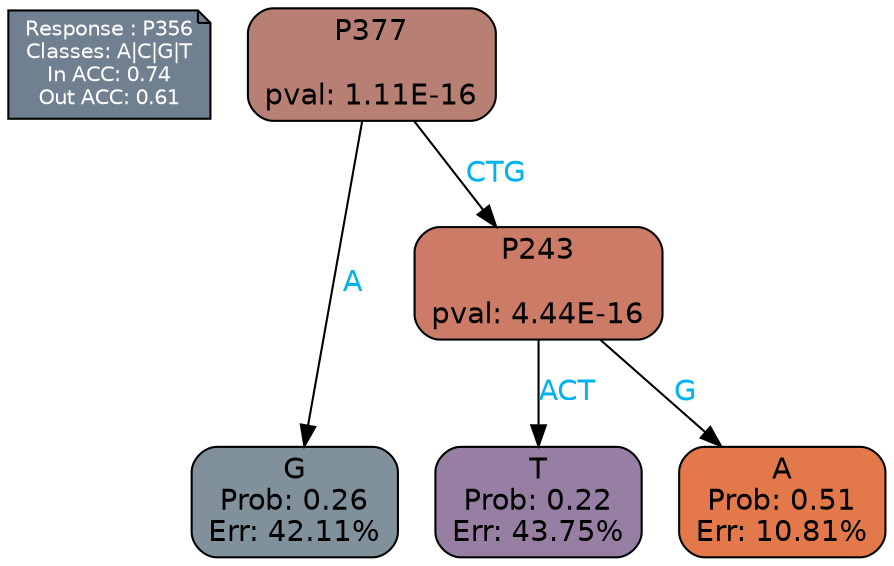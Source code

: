 digraph Tree {
node [shape=box, style="filled, rounded", color="black", fontname=helvetica] ;
graph [ranksep=equally, splines=polylines, bgcolor=transparent, dpi=600] ;
edge [fontname=helvetica] ;
LEGEND [label="Response : P356
Classes: A|C|G|T
In ACC: 0.74
Out ACC: 0.61
",shape=note,align=left,style=filled,fillcolor="slategray",fontcolor="white",fontsize=10];1 [label="P377

pval: 1.11E-16", fillcolor="#b88074"] ;
2 [label="G
Prob: 0.26
Err: 42.11%", fillcolor="#81919c"] ;
3 [label="P243

pval: 4.44E-16", fillcolor="#cc7b66"] ;
4 [label="T
Prob: 0.22
Err: 43.75%", fillcolor="#977fa4"] ;
5 [label="A
Prob: 0.51
Err: 10.81%", fillcolor="#e3794b"] ;
1 -> 2 [label="A",fontcolor=deepskyblue2] ;
1 -> 3 [label="CTG",fontcolor=deepskyblue2] ;
3 -> 4 [label="ACT",fontcolor=deepskyblue2] ;
3 -> 5 [label="G",fontcolor=deepskyblue2] ;
{rank = same; 2;4;5;}{rank = same; LEGEND;1;}}